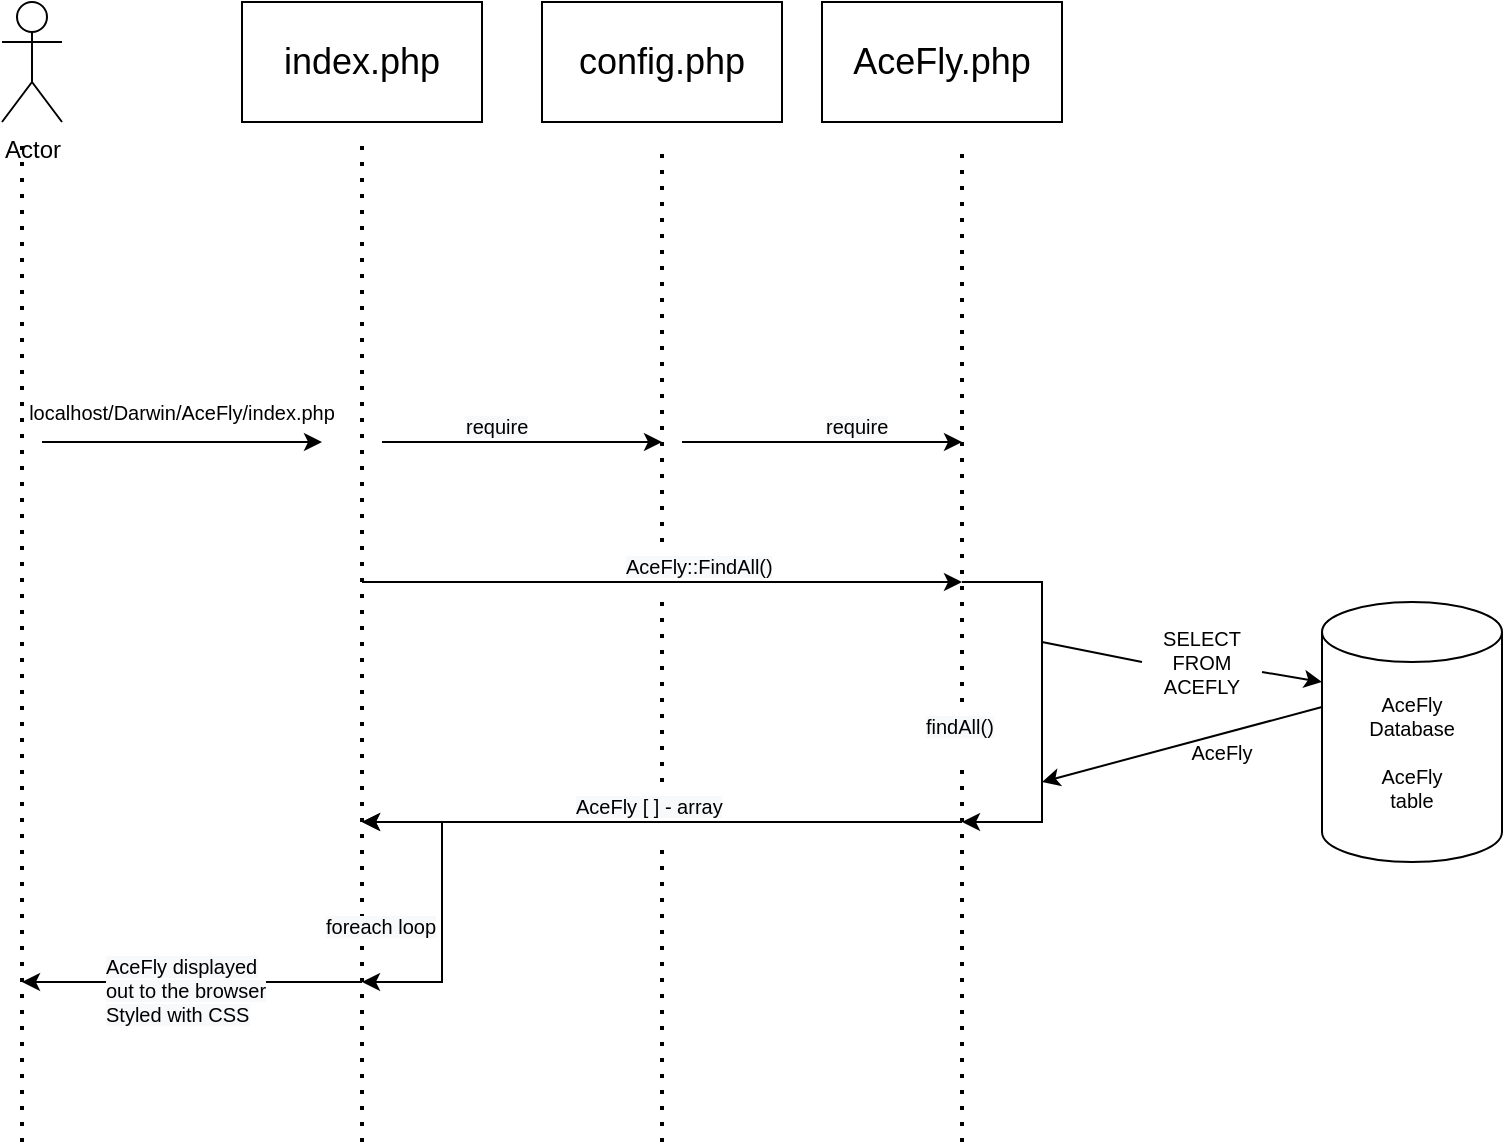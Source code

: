 <mxfile version="17.5.0" type="device"><diagram id="AlZl_4knlDEbAEiFt-Sx" name="Page-1"><mxGraphModel dx="749" dy="727" grid="1" gridSize="10" guides="1" tooltips="1" connect="1" arrows="1" fold="1" page="1" pageScale="1" pageWidth="850" pageHeight="1100" math="0" shadow="0"><root><mxCell id="0"/><mxCell id="1" parent="0"/><mxCell id="LT12lFYUzosglghpBwCk-21" value="Actor" style="shape=umlActor;verticalLabelPosition=bottom;verticalAlign=top;html=1;outlineConnect=0;" parent="1" vertex="1"><mxGeometry x="100" y="130" width="30" height="60" as="geometry"/></mxCell><mxCell id="LT12lFYUzosglghpBwCk-22" value="" style="endArrow=none;dashed=1;html=1;dashPattern=1 3;strokeWidth=2;rounded=0;" parent="1" edge="1"><mxGeometry width="50" height="50" relative="1" as="geometry"><mxPoint x="110" y="700" as="sourcePoint"/><mxPoint x="110" y="200" as="targetPoint"/></mxGeometry></mxCell><mxCell id="LT12lFYUzosglghpBwCk-23" value="" style="endArrow=classic;html=1;rounded=0;" parent="1" edge="1"><mxGeometry width="50" height="50" relative="1" as="geometry"><mxPoint x="120" y="350" as="sourcePoint"/><mxPoint x="260" y="350" as="targetPoint"/></mxGeometry></mxCell><mxCell id="LT12lFYUzosglghpBwCk-24" value="" style="endArrow=none;dashed=1;html=1;dashPattern=1 3;strokeWidth=2;rounded=0;" parent="1" edge="1"><mxGeometry width="50" height="50" relative="1" as="geometry"><mxPoint x="280" y="700" as="sourcePoint"/><mxPoint x="280" y="200" as="targetPoint"/></mxGeometry></mxCell><mxCell id="LT12lFYUzosglghpBwCk-25" value="" style="endArrow=none;dashed=1;html=1;dashPattern=1 3;strokeWidth=2;rounded=0;startArrow=none;" parent="1" edge="1" source="VgTVhS9Fgzs2T_QNJRSy-10"><mxGeometry width="50" height="50" relative="1" as="geometry"><mxPoint x="430" y="700" as="sourcePoint"/><mxPoint x="430" y="200" as="targetPoint"/></mxGeometry></mxCell><mxCell id="LT12lFYUzosglghpBwCk-26" value="" style="endArrow=none;dashed=1;html=1;dashPattern=1 3;strokeWidth=2;rounded=0;startArrow=none;" parent="1" edge="1" source="VgTVhS9Fgzs2T_QNJRSy-13"><mxGeometry width="50" height="50" relative="1" as="geometry"><mxPoint x="580" y="700" as="sourcePoint"/><mxPoint x="580" y="200" as="targetPoint"/></mxGeometry></mxCell><mxCell id="LT12lFYUzosglghpBwCk-27" value="" style="shape=cylinder3;whiteSpace=wrap;html=1;boundedLbl=1;backgroundOutline=1;size=15;" parent="1" vertex="1"><mxGeometry x="760" y="430" width="90" height="130" as="geometry"/></mxCell><mxCell id="VgTVhS9Fgzs2T_QNJRSy-2" value="&lt;span style=&quot;font-size: 10px&quot;&gt;localhost/Darwin/AceFly/index.php&lt;/span&gt;" style="text;html=1;strokeColor=none;fillColor=none;align=center;verticalAlign=middle;whiteSpace=wrap;rounded=0;" vertex="1" parent="1"><mxGeometry x="160" y="320" width="60" height="30" as="geometry"/></mxCell><mxCell id="VgTVhS9Fgzs2T_QNJRSy-3" value="" style="endArrow=classic;html=1;rounded=0;fontSize=10;" edge="1" parent="1"><mxGeometry width="50" height="50" relative="1" as="geometry"><mxPoint x="290" y="350" as="sourcePoint"/><mxPoint x="430" y="350" as="targetPoint"/></mxGeometry></mxCell><mxCell id="VgTVhS9Fgzs2T_QNJRSy-4" value="&lt;span style=&quot;color: rgb(0 , 0 , 0) ; font-family: &amp;#34;helvetica&amp;#34; ; font-size: 10px ; font-style: normal ; font-weight: 400 ; letter-spacing: normal ; text-align: center ; text-indent: 0px ; text-transform: none ; word-spacing: 0px ; background-color: rgb(248 , 249 , 250) ; display: inline ; float: none&quot;&gt;require&lt;/span&gt;" style="text;whiteSpace=wrap;html=1;fontSize=10;" vertex="1" parent="1"><mxGeometry x="330" y="330" width="40" height="30" as="geometry"/></mxCell><mxCell id="VgTVhS9Fgzs2T_QNJRSy-5" value="" style="endArrow=classic;html=1;rounded=0;fontSize=10;" edge="1" parent="1"><mxGeometry width="50" height="50" relative="1" as="geometry"><mxPoint x="440" y="350" as="sourcePoint"/><mxPoint x="580" y="350" as="targetPoint"/></mxGeometry></mxCell><mxCell id="VgTVhS9Fgzs2T_QNJRSy-8" value="&lt;span style=&quot;color: rgb(0 , 0 , 0) ; font-family: &amp;#34;helvetica&amp;#34; ; font-size: 10px ; font-style: normal ; font-weight: 400 ; letter-spacing: normal ; text-align: center ; text-indent: 0px ; text-transform: none ; word-spacing: 0px ; background-color: rgb(248 , 249 , 250) ; display: inline ; float: none&quot;&gt;require&lt;/span&gt;" style="text;whiteSpace=wrap;html=1;fontSize=10;" vertex="1" parent="1"><mxGeometry x="510" y="330" width="40" height="30" as="geometry"/></mxCell><mxCell id="VgTVhS9Fgzs2T_QNJRSy-9" value="" style="endArrow=classic;html=1;rounded=0;fontSize=10;" edge="1" parent="1"><mxGeometry width="50" height="50" relative="1" as="geometry"><mxPoint x="280" y="420" as="sourcePoint"/><mxPoint x="580" y="420" as="targetPoint"/></mxGeometry></mxCell><mxCell id="VgTVhS9Fgzs2T_QNJRSy-10" value="&lt;span style=&quot;color: rgb(0 , 0 , 0) ; font-family: &amp;#34;helvetica&amp;#34; ; font-size: 10px ; font-style: normal ; font-weight: 400 ; letter-spacing: normal ; text-align: center ; text-indent: 0px ; text-transform: none ; word-spacing: 0px ; background-color: rgb(248 , 249 , 250) ; display: inline ; float: none&quot;&gt;AceFly::FindAll()&lt;/span&gt;" style="text;whiteSpace=wrap;html=1;fontSize=10;" vertex="1" parent="1"><mxGeometry x="410" y="400" width="40" height="30" as="geometry"/></mxCell><mxCell id="VgTVhS9Fgzs2T_QNJRSy-11" value="" style="endArrow=none;dashed=1;html=1;dashPattern=1 3;strokeWidth=2;rounded=0;startArrow=none;" edge="1" parent="1" source="VgTVhS9Fgzs2T_QNJRSy-24" target="VgTVhS9Fgzs2T_QNJRSy-10"><mxGeometry width="50" height="50" relative="1" as="geometry"><mxPoint x="430" y="700" as="sourcePoint"/><mxPoint x="430" y="200" as="targetPoint"/></mxGeometry></mxCell><mxCell id="VgTVhS9Fgzs2T_QNJRSy-12" value="" style="endArrow=classic;html=1;rounded=0;fontSize=10;" edge="1" parent="1"><mxGeometry width="50" height="50" relative="1" as="geometry"><mxPoint x="580" y="420" as="sourcePoint"/><mxPoint x="580" y="540" as="targetPoint"/><Array as="points"><mxPoint x="620" y="420"/><mxPoint x="620" y="540"/></Array></mxGeometry></mxCell><mxCell id="VgTVhS9Fgzs2T_QNJRSy-13" value="&lt;span style=&quot;color: rgb(0 , 0 , 0) ; font-family: &amp;#34;helvetica&amp;#34; ; font-size: 10px ; font-style: normal ; font-weight: 400 ; letter-spacing: normal ; text-align: center ; text-indent: 0px ; text-transform: none ; word-spacing: 0px ; background-color: rgb(248 , 249 , 250) ; display: inline ; float: none&quot;&gt;findAll()&lt;/span&gt;" style="text;whiteSpace=wrap;html=1;fontSize=10;" vertex="1" parent="1"><mxGeometry x="560" y="480" width="40" height="30" as="geometry"/></mxCell><mxCell id="VgTVhS9Fgzs2T_QNJRSy-14" value="" style="endArrow=none;dashed=1;html=1;dashPattern=1 3;strokeWidth=2;rounded=0;" edge="1" parent="1" target="VgTVhS9Fgzs2T_QNJRSy-13"><mxGeometry width="50" height="50" relative="1" as="geometry"><mxPoint x="580" y="700" as="sourcePoint"/><mxPoint x="580" y="200" as="targetPoint"/></mxGeometry></mxCell><mxCell id="VgTVhS9Fgzs2T_QNJRSy-15" value="" style="endArrow=classic;html=1;rounded=0;fontSize=10;entryX=0;entryY=0;entryDx=0;entryDy=40;entryPerimeter=0;startArrow=none;" edge="1" parent="1" source="VgTVhS9Fgzs2T_QNJRSy-16" target="LT12lFYUzosglghpBwCk-27"><mxGeometry width="50" height="50" relative="1" as="geometry"><mxPoint x="620" y="450" as="sourcePoint"/><mxPoint x="720" y="410" as="targetPoint"/></mxGeometry></mxCell><mxCell id="VgTVhS9Fgzs2T_QNJRSy-16" value="SELECT FROM ACEFLY" style="text;html=1;strokeColor=none;fillColor=none;align=center;verticalAlign=middle;whiteSpace=wrap;rounded=0;fontSize=10;" vertex="1" parent="1"><mxGeometry x="670" y="445" width="60" height="30" as="geometry"/></mxCell><mxCell id="VgTVhS9Fgzs2T_QNJRSy-17" value="" style="endArrow=none;html=1;rounded=0;fontSize=10;entryX=0;entryY=0.5;entryDx=0;entryDy=0;entryPerimeter=0;" edge="1" parent="1" target="VgTVhS9Fgzs2T_QNJRSy-16"><mxGeometry width="50" height="50" relative="1" as="geometry"><mxPoint x="620" y="450.0" as="sourcePoint"/><mxPoint x="760" y="470.0" as="targetPoint"/></mxGeometry></mxCell><mxCell id="VgTVhS9Fgzs2T_QNJRSy-18" value="" style="endArrow=classic;html=1;rounded=0;fontSize=10;exitX=0;exitY=0;exitDx=0;exitDy=52.5;exitPerimeter=0;" edge="1" parent="1" source="LT12lFYUzosglghpBwCk-27"><mxGeometry width="50" height="50" relative="1" as="geometry"><mxPoint x="640" y="450" as="sourcePoint"/><mxPoint x="620" y="520" as="targetPoint"/></mxGeometry></mxCell><mxCell id="VgTVhS9Fgzs2T_QNJRSy-21" value="AceFly" style="text;html=1;strokeColor=none;fillColor=none;align=center;verticalAlign=middle;whiteSpace=wrap;rounded=0;fontSize=10;" vertex="1" parent="1"><mxGeometry x="680" y="490" width="60" height="30" as="geometry"/></mxCell><mxCell id="VgTVhS9Fgzs2T_QNJRSy-22" value="AceFly&lt;br&gt;Database&lt;br&gt;&amp;nbsp;&lt;br&gt;AceFly&lt;br&gt;table" style="text;html=1;strokeColor=none;fillColor=none;align=center;verticalAlign=middle;whiteSpace=wrap;rounded=0;fontSize=10;" vertex="1" parent="1"><mxGeometry x="775" y="490" width="60" height="30" as="geometry"/></mxCell><mxCell id="VgTVhS9Fgzs2T_QNJRSy-23" value="" style="endArrow=classic;html=1;rounded=0;fontSize=10;" edge="1" parent="1"><mxGeometry width="50" height="50" relative="1" as="geometry"><mxPoint x="580" y="540" as="sourcePoint"/><mxPoint x="280" y="540" as="targetPoint"/></mxGeometry></mxCell><mxCell id="VgTVhS9Fgzs2T_QNJRSy-24" value="&lt;span style=&quot;color: rgb(0 , 0 , 0) ; font-family: &amp;#34;helvetica&amp;#34; ; font-size: 10px ; font-style: normal ; font-weight: 400 ; letter-spacing: normal ; text-align: center ; text-indent: 0px ; text-transform: none ; word-spacing: 0px ; background-color: rgb(248 , 249 , 250) ; display: inline ; float: none&quot;&gt;AceFly [ ] - array&lt;/span&gt;" style="text;whiteSpace=wrap;html=1;fontSize=10;" vertex="1" parent="1"><mxGeometry x="385" y="520" width="90" height="30" as="geometry"/></mxCell><mxCell id="VgTVhS9Fgzs2T_QNJRSy-25" value="" style="endArrow=none;dashed=1;html=1;dashPattern=1 3;strokeWidth=2;rounded=0;" edge="1" parent="1" target="VgTVhS9Fgzs2T_QNJRSy-24"><mxGeometry width="50" height="50" relative="1" as="geometry"><mxPoint x="430" y="700" as="sourcePoint"/><mxPoint x="430" y="430" as="targetPoint"/></mxGeometry></mxCell><mxCell id="VgTVhS9Fgzs2T_QNJRSy-27" value="" style="endArrow=classic;startArrow=classic;html=1;rounded=0;fontSize=10;" edge="1" parent="1"><mxGeometry width="50" height="50" relative="1" as="geometry"><mxPoint x="280" y="620" as="sourcePoint"/><mxPoint x="280" y="540" as="targetPoint"/><Array as="points"><mxPoint x="320" y="620"/><mxPoint x="320" y="540"/></Array></mxGeometry></mxCell><mxCell id="VgTVhS9Fgzs2T_QNJRSy-28" value="&lt;span style=&quot;color: rgb(0 , 0 , 0) ; font-family: &amp;#34;helvetica&amp;#34; ; font-size: 10px ; font-style: normal ; font-weight: 400 ; letter-spacing: normal ; text-align: center ; text-indent: 0px ; text-transform: none ; word-spacing: 0px ; background-color: rgb(248 , 249 , 250) ; display: inline ; float: none&quot;&gt;foreach loop&lt;/span&gt;" style="text;whiteSpace=wrap;html=1;fontSize=10;" vertex="1" parent="1"><mxGeometry x="260" y="580" width="90" height="30" as="geometry"/></mxCell><mxCell id="VgTVhS9Fgzs2T_QNJRSy-30" value="" style="endArrow=classic;html=1;rounded=0;fontSize=10;" edge="1" parent="1"><mxGeometry width="50" height="50" relative="1" as="geometry"><mxPoint x="280" y="620" as="sourcePoint"/><mxPoint x="110" y="620" as="targetPoint"/></mxGeometry></mxCell><mxCell id="VgTVhS9Fgzs2T_QNJRSy-32" value="&lt;span style=&quot;color: rgb(0 , 0 , 0) ; font-family: &amp;#34;helvetica&amp;#34; ; font-size: 10px ; font-style: normal ; font-weight: 400 ; letter-spacing: normal ; text-align: center ; text-indent: 0px ; text-transform: none ; word-spacing: 0px ; background-color: rgb(248 , 249 , 250) ; display: inline ; float: none&quot;&gt;AceFly displayed out to the browser Styled with CSS&lt;/span&gt;" style="text;whiteSpace=wrap;html=1;fontSize=10;" vertex="1" parent="1"><mxGeometry x="150" y="600" width="90" height="30" as="geometry"/></mxCell><mxCell id="VgTVhS9Fgzs2T_QNJRSy-34" value="&lt;font style=&quot;font-size: 18px&quot;&gt;index.php&lt;/font&gt;" style="rounded=0;whiteSpace=wrap;html=1;fontSize=10;" vertex="1" parent="1"><mxGeometry x="220" y="130" width="120" height="60" as="geometry"/></mxCell><mxCell id="VgTVhS9Fgzs2T_QNJRSy-38" value="&lt;font style=&quot;font-size: 18px&quot;&gt;config.php&lt;/font&gt;" style="rounded=0;whiteSpace=wrap;html=1;fontSize=10;" vertex="1" parent="1"><mxGeometry x="370" y="130" width="120" height="60" as="geometry"/></mxCell><mxCell id="VgTVhS9Fgzs2T_QNJRSy-39" value="&lt;font style=&quot;font-size: 18px&quot;&gt;AceFly.php&lt;/font&gt;" style="rounded=0;whiteSpace=wrap;html=1;fontSize=10;" vertex="1" parent="1"><mxGeometry x="510" y="130" width="120" height="60" as="geometry"/></mxCell></root></mxGraphModel></diagram></mxfile>